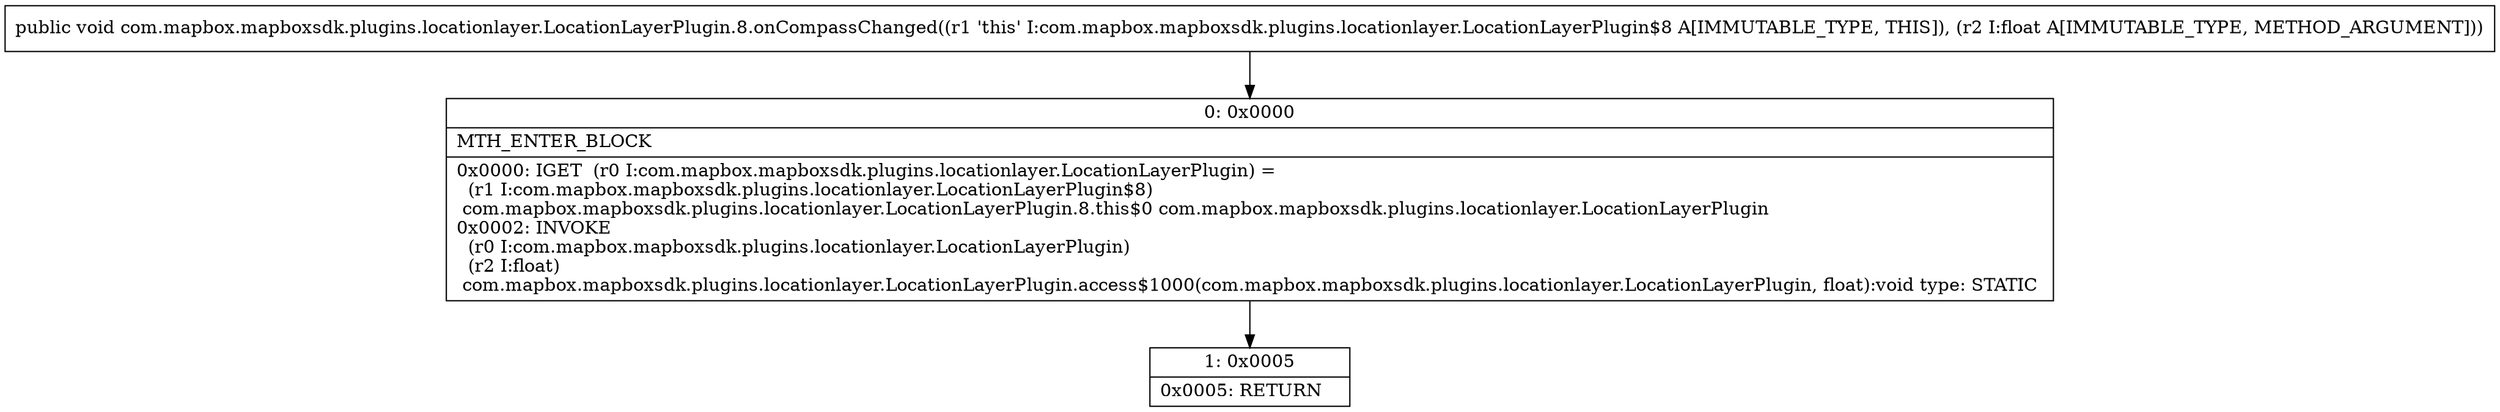 digraph "CFG forcom.mapbox.mapboxsdk.plugins.locationlayer.LocationLayerPlugin.8.onCompassChanged(F)V" {
Node_0 [shape=record,label="{0\:\ 0x0000|MTH_ENTER_BLOCK\l|0x0000: IGET  (r0 I:com.mapbox.mapboxsdk.plugins.locationlayer.LocationLayerPlugin) = \l  (r1 I:com.mapbox.mapboxsdk.plugins.locationlayer.LocationLayerPlugin$8)\l com.mapbox.mapboxsdk.plugins.locationlayer.LocationLayerPlugin.8.this$0 com.mapbox.mapboxsdk.plugins.locationlayer.LocationLayerPlugin \l0x0002: INVOKE  \l  (r0 I:com.mapbox.mapboxsdk.plugins.locationlayer.LocationLayerPlugin)\l  (r2 I:float)\l com.mapbox.mapboxsdk.plugins.locationlayer.LocationLayerPlugin.access$1000(com.mapbox.mapboxsdk.plugins.locationlayer.LocationLayerPlugin, float):void type: STATIC \l}"];
Node_1 [shape=record,label="{1\:\ 0x0005|0x0005: RETURN   \l}"];
MethodNode[shape=record,label="{public void com.mapbox.mapboxsdk.plugins.locationlayer.LocationLayerPlugin.8.onCompassChanged((r1 'this' I:com.mapbox.mapboxsdk.plugins.locationlayer.LocationLayerPlugin$8 A[IMMUTABLE_TYPE, THIS]), (r2 I:float A[IMMUTABLE_TYPE, METHOD_ARGUMENT])) }"];
MethodNode -> Node_0;
Node_0 -> Node_1;
}

